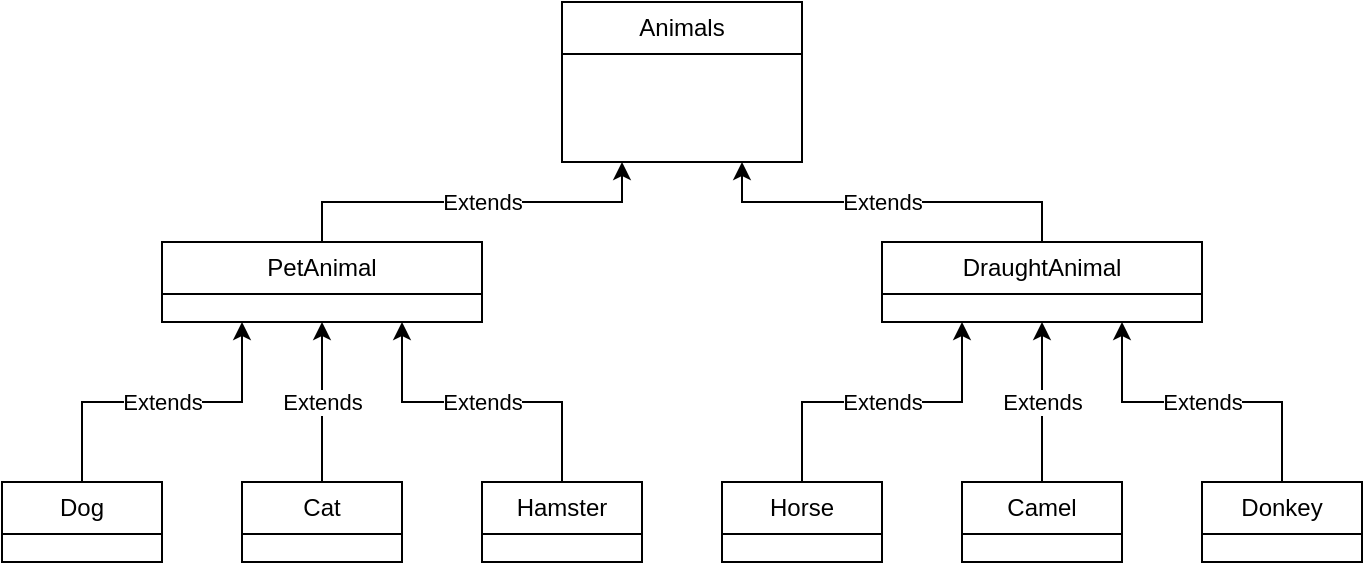 <mxfile version="21.2.8" type="device">
  <diagram id="C5RBs43oDa-KdzZeNtuy" name="Page-1">
    <mxGraphModel dx="1098" dy="832" grid="0" gridSize="10" guides="1" tooltips="1" connect="1" arrows="1" fold="1" page="1" pageScale="1" pageWidth="827" pageHeight="1169" background="none" math="0" shadow="0">
      <root>
        <mxCell id="WIyWlLk6GJQsqaUBKTNV-0" />
        <mxCell id="WIyWlLk6GJQsqaUBKTNV-1" parent="WIyWlLk6GJQsqaUBKTNV-0" />
        <mxCell id="lMJzwqtF2gMtiBL9knGN-0" value="Animals" style="swimlane;fontStyle=0;childLayout=stackLayout;horizontal=1;startSize=26;fillColor=none;horizontalStack=0;resizeParent=1;resizeParentMax=0;resizeLast=0;collapsible=1;marginBottom=0;whiteSpace=wrap;html=1;" parent="WIyWlLk6GJQsqaUBKTNV-1" vertex="1">
          <mxGeometry x="320" y="40" width="120" height="80" as="geometry" />
        </mxCell>
        <mxCell id="lMJzwqtF2gMtiBL9knGN-24" style="edgeStyle=orthogonalEdgeStyle;rounded=0;orthogonalLoop=1;jettySize=auto;html=1;exitX=0.5;exitY=0;exitDx=0;exitDy=0;entryX=0.25;entryY=1;entryDx=0;entryDy=0;" parent="WIyWlLk6GJQsqaUBKTNV-1" source="lMJzwqtF2gMtiBL9knGN-12" target="lMJzwqtF2gMtiBL9knGN-0" edge="1">
          <mxGeometry relative="1" as="geometry" />
        </mxCell>
        <mxCell id="lMJzwqtF2gMtiBL9knGN-12" value="PetAnimal" style="swimlane;fontStyle=0;childLayout=stackLayout;horizontal=1;startSize=26;fillColor=none;horizontalStack=0;resizeParent=1;resizeParentMax=0;resizeLast=0;collapsible=1;marginBottom=0;whiteSpace=wrap;html=1;" parent="WIyWlLk6GJQsqaUBKTNV-1" vertex="1">
          <mxGeometry x="120" y="160" width="160" height="40" as="geometry" />
        </mxCell>
        <mxCell id="lMJzwqtF2gMtiBL9knGN-22" style="edgeStyle=orthogonalEdgeStyle;rounded=0;orthogonalLoop=1;jettySize=auto;html=1;exitX=0.5;exitY=0;exitDx=0;exitDy=0;entryX=0.75;entryY=1;entryDx=0;entryDy=0;" parent="WIyWlLk6GJQsqaUBKTNV-1" source="lMJzwqtF2gMtiBL9knGN-13" target="lMJzwqtF2gMtiBL9knGN-0" edge="1">
          <mxGeometry relative="1" as="geometry" />
        </mxCell>
        <mxCell id="lMJzwqtF2gMtiBL9knGN-13" value="DraughtAnimal" style="swimlane;fontStyle=0;childLayout=stackLayout;horizontal=1;startSize=26;fillColor=none;horizontalStack=0;resizeParent=1;resizeParentMax=0;resizeLast=0;collapsible=1;marginBottom=0;whiteSpace=wrap;html=1;" parent="WIyWlLk6GJQsqaUBKTNV-1" vertex="1">
          <mxGeometry x="480" y="160" width="160" height="40" as="geometry" />
        </mxCell>
        <mxCell id="lMJzwqtF2gMtiBL9knGN-26" style="edgeStyle=orthogonalEdgeStyle;rounded=0;orthogonalLoop=1;jettySize=auto;html=1;exitX=0.5;exitY=0;exitDx=0;exitDy=0;entryX=0.25;entryY=1;entryDx=0;entryDy=0;" parent="WIyWlLk6GJQsqaUBKTNV-1" source="lMJzwqtF2gMtiBL9knGN-14" target="lMJzwqtF2gMtiBL9knGN-12" edge="1">
          <mxGeometry relative="1" as="geometry" />
        </mxCell>
        <mxCell id="lMJzwqtF2gMtiBL9knGN-14" value="Dog" style="swimlane;fontStyle=0;childLayout=stackLayout;horizontal=1;startSize=26;fillColor=none;horizontalStack=0;resizeParent=1;resizeParentMax=0;resizeLast=0;collapsible=1;marginBottom=0;whiteSpace=wrap;html=1;" parent="WIyWlLk6GJQsqaUBKTNV-1" vertex="1">
          <mxGeometry x="40" y="280" width="80" height="40" as="geometry" />
        </mxCell>
        <mxCell id="lMJzwqtF2gMtiBL9knGN-27" style="edgeStyle=orthogonalEdgeStyle;rounded=0;orthogonalLoop=1;jettySize=auto;html=1;exitX=0.5;exitY=0;exitDx=0;exitDy=0;entryX=0.5;entryY=1;entryDx=0;entryDy=0;" parent="WIyWlLk6GJQsqaUBKTNV-1" source="lMJzwqtF2gMtiBL9knGN-15" target="lMJzwqtF2gMtiBL9knGN-12" edge="1">
          <mxGeometry relative="1" as="geometry" />
        </mxCell>
        <mxCell id="lMJzwqtF2gMtiBL9knGN-15" value="Cat" style="swimlane;fontStyle=0;childLayout=stackLayout;horizontal=1;startSize=26;fillColor=none;horizontalStack=0;resizeParent=1;resizeParentMax=0;resizeLast=0;collapsible=1;marginBottom=0;whiteSpace=wrap;html=1;" parent="WIyWlLk6GJQsqaUBKTNV-1" vertex="1">
          <mxGeometry x="160" y="280" width="80" height="40" as="geometry" />
        </mxCell>
        <mxCell id="lMJzwqtF2gMtiBL9knGN-28" style="edgeStyle=orthogonalEdgeStyle;rounded=0;orthogonalLoop=1;jettySize=auto;html=1;exitX=0.5;exitY=0;exitDx=0;exitDy=0;entryX=0.75;entryY=1;entryDx=0;entryDy=0;" parent="WIyWlLk6GJQsqaUBKTNV-1" source="lMJzwqtF2gMtiBL9knGN-16" target="lMJzwqtF2gMtiBL9knGN-12" edge="1">
          <mxGeometry relative="1" as="geometry" />
        </mxCell>
        <mxCell id="lMJzwqtF2gMtiBL9knGN-16" value="Hamster" style="swimlane;fontStyle=0;childLayout=stackLayout;horizontal=1;startSize=26;fillColor=none;horizontalStack=0;resizeParent=1;resizeParentMax=0;resizeLast=0;collapsible=1;marginBottom=0;whiteSpace=wrap;html=1;" parent="WIyWlLk6GJQsqaUBKTNV-1" vertex="1">
          <mxGeometry x="280" y="280" width="80" height="40" as="geometry" />
        </mxCell>
        <mxCell id="lMJzwqtF2gMtiBL9knGN-29" style="edgeStyle=orthogonalEdgeStyle;rounded=0;orthogonalLoop=1;jettySize=auto;html=1;exitX=0.5;exitY=0;exitDx=0;exitDy=0;entryX=0.25;entryY=1;entryDx=0;entryDy=0;" parent="WIyWlLk6GJQsqaUBKTNV-1" source="lMJzwqtF2gMtiBL9knGN-17" target="lMJzwqtF2gMtiBL9knGN-13" edge="1">
          <mxGeometry relative="1" as="geometry" />
        </mxCell>
        <mxCell id="lMJzwqtF2gMtiBL9knGN-17" value="Horse" style="swimlane;fontStyle=0;childLayout=stackLayout;horizontal=1;startSize=26;fillColor=none;horizontalStack=0;resizeParent=1;resizeParentMax=0;resizeLast=0;collapsible=1;marginBottom=0;whiteSpace=wrap;html=1;" parent="WIyWlLk6GJQsqaUBKTNV-1" vertex="1">
          <mxGeometry x="400" y="280" width="80" height="40" as="geometry" />
        </mxCell>
        <mxCell id="lMJzwqtF2gMtiBL9knGN-30" style="edgeStyle=orthogonalEdgeStyle;rounded=0;orthogonalLoop=1;jettySize=auto;html=1;exitX=0.5;exitY=0;exitDx=0;exitDy=0;entryX=0.5;entryY=1;entryDx=0;entryDy=0;" parent="WIyWlLk6GJQsqaUBKTNV-1" source="lMJzwqtF2gMtiBL9knGN-18" target="lMJzwqtF2gMtiBL9knGN-13" edge="1">
          <mxGeometry relative="1" as="geometry" />
        </mxCell>
        <mxCell id="lMJzwqtF2gMtiBL9knGN-18" value="Camel" style="swimlane;fontStyle=0;childLayout=stackLayout;horizontal=1;startSize=26;fillColor=none;horizontalStack=0;resizeParent=1;resizeParentMax=0;resizeLast=0;collapsible=1;marginBottom=0;whiteSpace=wrap;html=1;" parent="WIyWlLk6GJQsqaUBKTNV-1" vertex="1">
          <mxGeometry x="520" y="280" width="80" height="40" as="geometry" />
        </mxCell>
        <mxCell id="lMJzwqtF2gMtiBL9knGN-31" style="edgeStyle=orthogonalEdgeStyle;rounded=0;orthogonalLoop=1;jettySize=auto;html=1;exitX=0.5;exitY=0;exitDx=0;exitDy=0;entryX=0.75;entryY=1;entryDx=0;entryDy=0;" parent="WIyWlLk6GJQsqaUBKTNV-1" source="lMJzwqtF2gMtiBL9knGN-19" target="lMJzwqtF2gMtiBL9knGN-13" edge="1">
          <mxGeometry relative="1" as="geometry" />
        </mxCell>
        <mxCell id="lMJzwqtF2gMtiBL9knGN-19" value="Donkey" style="swimlane;fontStyle=0;childLayout=stackLayout;horizontal=1;startSize=26;fillColor=none;horizontalStack=0;resizeParent=1;resizeParentMax=0;resizeLast=0;collapsible=1;marginBottom=0;whiteSpace=wrap;html=1;" parent="WIyWlLk6GJQsqaUBKTNV-1" vertex="1">
          <mxGeometry x="640" y="280" width="80" height="40" as="geometry" />
        </mxCell>
        <mxCell id="lMJzwqtF2gMtiBL9knGN-34" value="Extends" style="edgeLabel;resizable=0;html=1;align=center;verticalAlign=middle;" parent="WIyWlLk6GJQsqaUBKTNV-1" connectable="0" vertex="1">
          <mxGeometry x="200" y="240" as="geometry" />
        </mxCell>
        <mxCell id="lMJzwqtF2gMtiBL9knGN-35" value="Extends" style="edgeLabel;resizable=0;html=1;align=center;verticalAlign=middle;" parent="WIyWlLk6GJQsqaUBKTNV-1" connectable="0" vertex="1">
          <mxGeometry x="280" y="240" as="geometry" />
        </mxCell>
        <mxCell id="lMJzwqtF2gMtiBL9knGN-36" value="Extends" style="edgeLabel;resizable=0;html=1;align=center;verticalAlign=middle;" parent="WIyWlLk6GJQsqaUBKTNV-1" connectable="0" vertex="1">
          <mxGeometry x="120" y="240" as="geometry" />
        </mxCell>
        <mxCell id="lMJzwqtF2gMtiBL9knGN-37" value="Extends" style="edgeLabel;resizable=0;html=1;align=center;verticalAlign=middle;" parent="WIyWlLk6GJQsqaUBKTNV-1" connectable="0" vertex="1">
          <mxGeometry x="480" y="240" as="geometry" />
        </mxCell>
        <mxCell id="lMJzwqtF2gMtiBL9knGN-38" value="Extends" style="edgeLabel;resizable=0;html=1;align=center;verticalAlign=middle;" parent="WIyWlLk6GJQsqaUBKTNV-1" connectable="0" vertex="1">
          <mxGeometry x="560" y="240" as="geometry" />
        </mxCell>
        <mxCell id="lMJzwqtF2gMtiBL9knGN-39" value="Extends" style="edgeLabel;resizable=0;html=1;align=center;verticalAlign=middle;" parent="WIyWlLk6GJQsqaUBKTNV-1" connectable="0" vertex="1">
          <mxGeometry x="640" y="240" as="geometry" />
        </mxCell>
        <mxCell id="lMJzwqtF2gMtiBL9knGN-40" value="Extends" style="edgeLabel;resizable=0;html=1;align=center;verticalAlign=middle;" parent="WIyWlLk6GJQsqaUBKTNV-1" connectable="0" vertex="1">
          <mxGeometry x="280" y="140" as="geometry" />
        </mxCell>
        <mxCell id="lMJzwqtF2gMtiBL9knGN-41" value="Extends" style="edgeLabel;resizable=0;html=1;align=center;verticalAlign=middle;" parent="WIyWlLk6GJQsqaUBKTNV-1" connectable="0" vertex="1">
          <mxGeometry x="480" y="140" as="geometry" />
        </mxCell>
      </root>
    </mxGraphModel>
  </diagram>
</mxfile>
